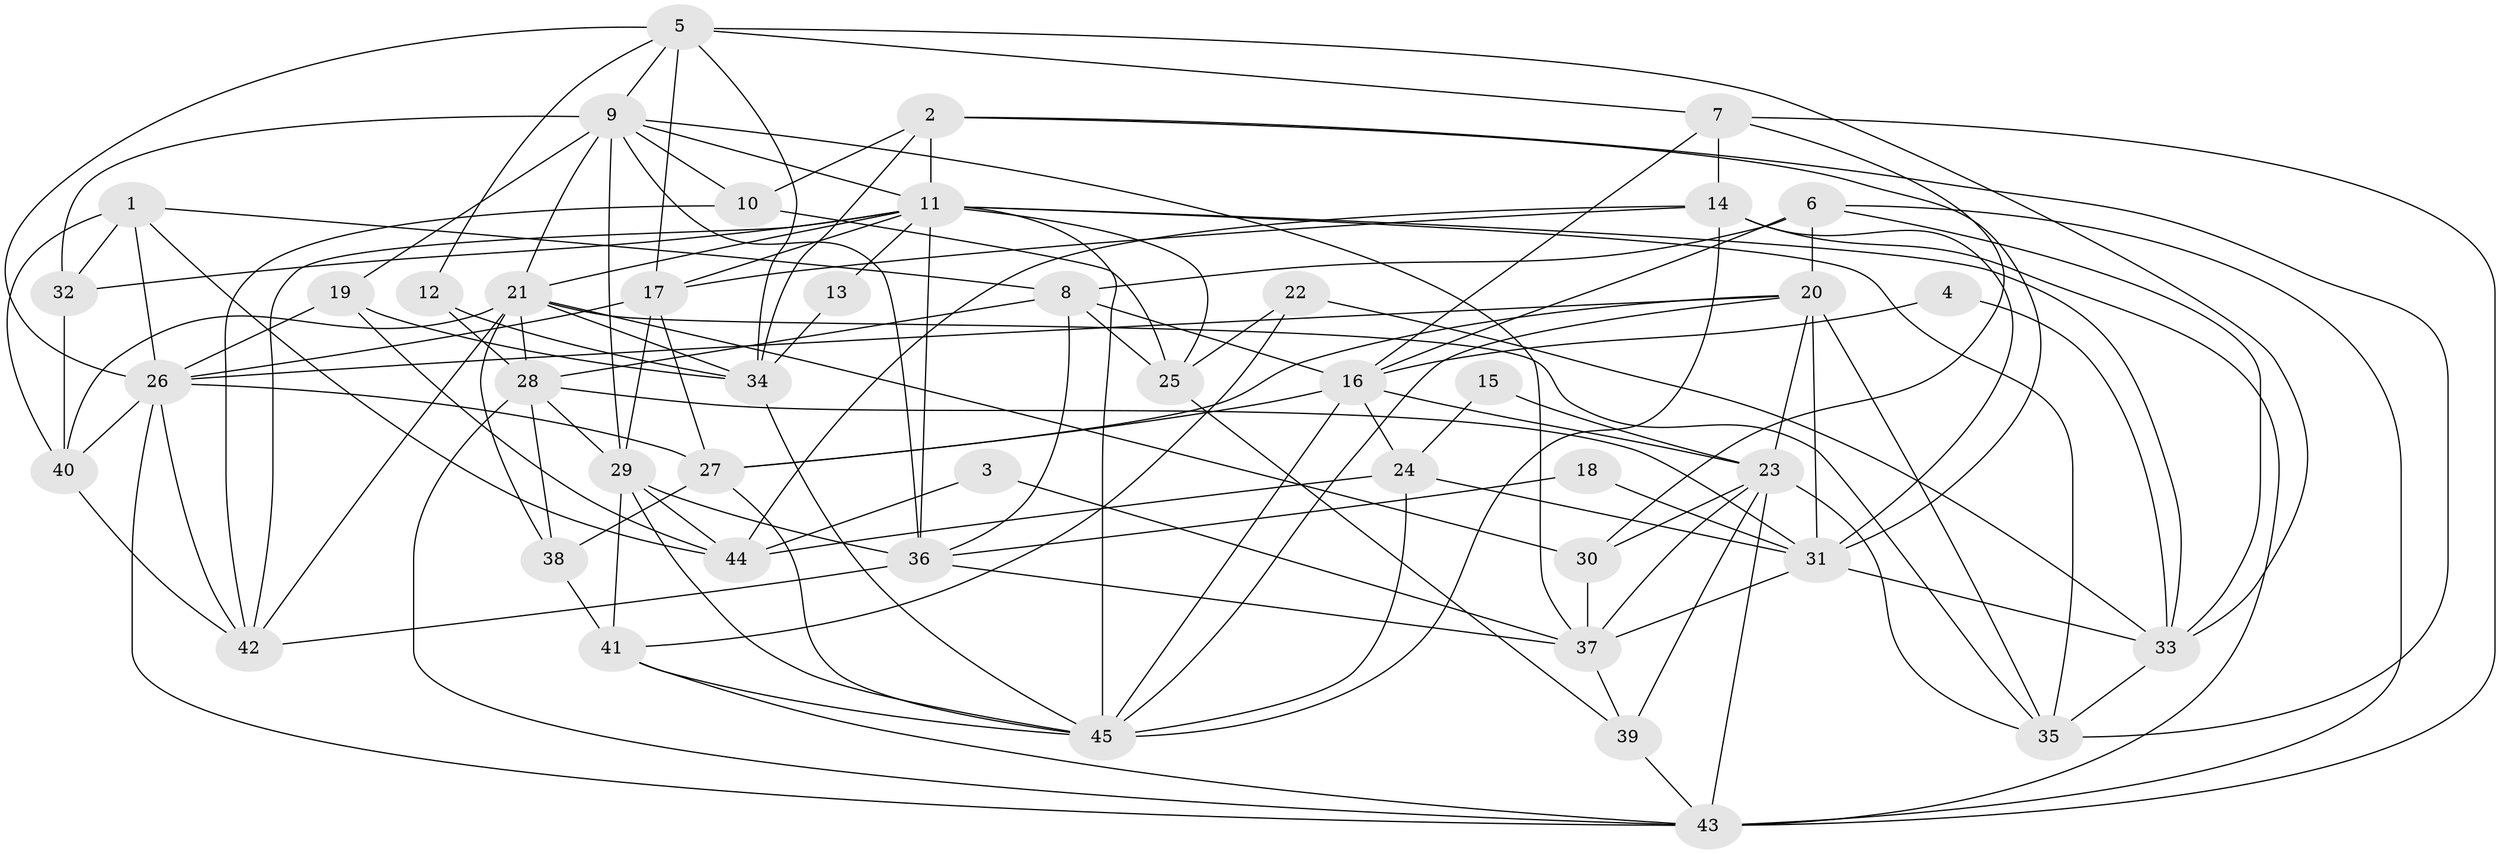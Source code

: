 // original degree distribution, {4: 0.2696629213483146, 3: 0.2247191011235955, 5: 0.15730337078651685, 2: 0.16853932584269662, 6: 0.1348314606741573, 7: 0.0449438202247191}
// Generated by graph-tools (version 1.1) at 2025/50/03/09/25 03:50:09]
// undirected, 45 vertices, 129 edges
graph export_dot {
graph [start="1"]
  node [color=gray90,style=filled];
  1;
  2;
  3;
  4;
  5;
  6;
  7;
  8;
  9;
  10;
  11;
  12;
  13;
  14;
  15;
  16;
  17;
  18;
  19;
  20;
  21;
  22;
  23;
  24;
  25;
  26;
  27;
  28;
  29;
  30;
  31;
  32;
  33;
  34;
  35;
  36;
  37;
  38;
  39;
  40;
  41;
  42;
  43;
  44;
  45;
  1 -- 8 [weight=1.0];
  1 -- 26 [weight=1.0];
  1 -- 32 [weight=1.0];
  1 -- 40 [weight=1.0];
  1 -- 44 [weight=1.0];
  2 -- 10 [weight=1.0];
  2 -- 11 [weight=1.0];
  2 -- 31 [weight=1.0];
  2 -- 34 [weight=1.0];
  2 -- 35 [weight=1.0];
  3 -- 37 [weight=1.0];
  3 -- 44 [weight=1.0];
  4 -- 16 [weight=1.0];
  4 -- 33 [weight=1.0];
  5 -- 7 [weight=1.0];
  5 -- 9 [weight=1.0];
  5 -- 12 [weight=1.0];
  5 -- 17 [weight=1.0];
  5 -- 26 [weight=1.0];
  5 -- 33 [weight=1.0];
  5 -- 34 [weight=1.0];
  6 -- 8 [weight=1.0];
  6 -- 16 [weight=1.0];
  6 -- 20 [weight=1.0];
  6 -- 33 [weight=1.0];
  6 -- 43 [weight=1.0];
  7 -- 14 [weight=2.0];
  7 -- 16 [weight=1.0];
  7 -- 30 [weight=1.0];
  7 -- 43 [weight=1.0];
  8 -- 16 [weight=1.0];
  8 -- 25 [weight=1.0];
  8 -- 28 [weight=1.0];
  8 -- 36 [weight=1.0];
  9 -- 10 [weight=1.0];
  9 -- 11 [weight=1.0];
  9 -- 19 [weight=1.0];
  9 -- 21 [weight=1.0];
  9 -- 29 [weight=1.0];
  9 -- 32 [weight=1.0];
  9 -- 36 [weight=2.0];
  9 -- 37 [weight=1.0];
  10 -- 25 [weight=1.0];
  10 -- 42 [weight=1.0];
  11 -- 13 [weight=1.0];
  11 -- 17 [weight=1.0];
  11 -- 21 [weight=1.0];
  11 -- 25 [weight=1.0];
  11 -- 32 [weight=1.0];
  11 -- 33 [weight=1.0];
  11 -- 35 [weight=1.0];
  11 -- 36 [weight=1.0];
  11 -- 42 [weight=1.0];
  11 -- 45 [weight=1.0];
  12 -- 28 [weight=1.0];
  12 -- 34 [weight=1.0];
  13 -- 34 [weight=1.0];
  14 -- 17 [weight=1.0];
  14 -- 31 [weight=1.0];
  14 -- 43 [weight=1.0];
  14 -- 44 [weight=1.0];
  14 -- 45 [weight=1.0];
  15 -- 23 [weight=1.0];
  15 -- 24 [weight=1.0];
  16 -- 23 [weight=1.0];
  16 -- 24 [weight=1.0];
  16 -- 27 [weight=1.0];
  16 -- 45 [weight=1.0];
  17 -- 26 [weight=1.0];
  17 -- 27 [weight=1.0];
  17 -- 29 [weight=1.0];
  18 -- 31 [weight=1.0];
  18 -- 36 [weight=1.0];
  19 -- 26 [weight=1.0];
  19 -- 34 [weight=1.0];
  19 -- 44 [weight=1.0];
  20 -- 23 [weight=1.0];
  20 -- 26 [weight=1.0];
  20 -- 27 [weight=1.0];
  20 -- 31 [weight=1.0];
  20 -- 35 [weight=1.0];
  20 -- 45 [weight=1.0];
  21 -- 28 [weight=1.0];
  21 -- 30 [weight=1.0];
  21 -- 34 [weight=1.0];
  21 -- 35 [weight=1.0];
  21 -- 38 [weight=1.0];
  21 -- 40 [weight=1.0];
  21 -- 42 [weight=1.0];
  22 -- 25 [weight=1.0];
  22 -- 33 [weight=1.0];
  22 -- 41 [weight=1.0];
  23 -- 30 [weight=1.0];
  23 -- 35 [weight=1.0];
  23 -- 37 [weight=1.0];
  23 -- 39 [weight=1.0];
  23 -- 43 [weight=1.0];
  24 -- 31 [weight=1.0];
  24 -- 44 [weight=1.0];
  24 -- 45 [weight=1.0];
  25 -- 39 [weight=1.0];
  26 -- 27 [weight=1.0];
  26 -- 40 [weight=1.0];
  26 -- 42 [weight=1.0];
  26 -- 43 [weight=1.0];
  27 -- 38 [weight=1.0];
  27 -- 45 [weight=1.0];
  28 -- 29 [weight=1.0];
  28 -- 31 [weight=1.0];
  28 -- 38 [weight=1.0];
  28 -- 43 [weight=1.0];
  29 -- 36 [weight=1.0];
  29 -- 41 [weight=1.0];
  29 -- 44 [weight=1.0];
  29 -- 45 [weight=1.0];
  30 -- 37 [weight=1.0];
  31 -- 33 [weight=1.0];
  31 -- 37 [weight=1.0];
  32 -- 40 [weight=1.0];
  33 -- 35 [weight=1.0];
  34 -- 45 [weight=1.0];
  36 -- 37 [weight=1.0];
  36 -- 42 [weight=1.0];
  37 -- 39 [weight=1.0];
  38 -- 41 [weight=1.0];
  39 -- 43 [weight=1.0];
  40 -- 42 [weight=1.0];
  41 -- 43 [weight=1.0];
  41 -- 45 [weight=1.0];
}

